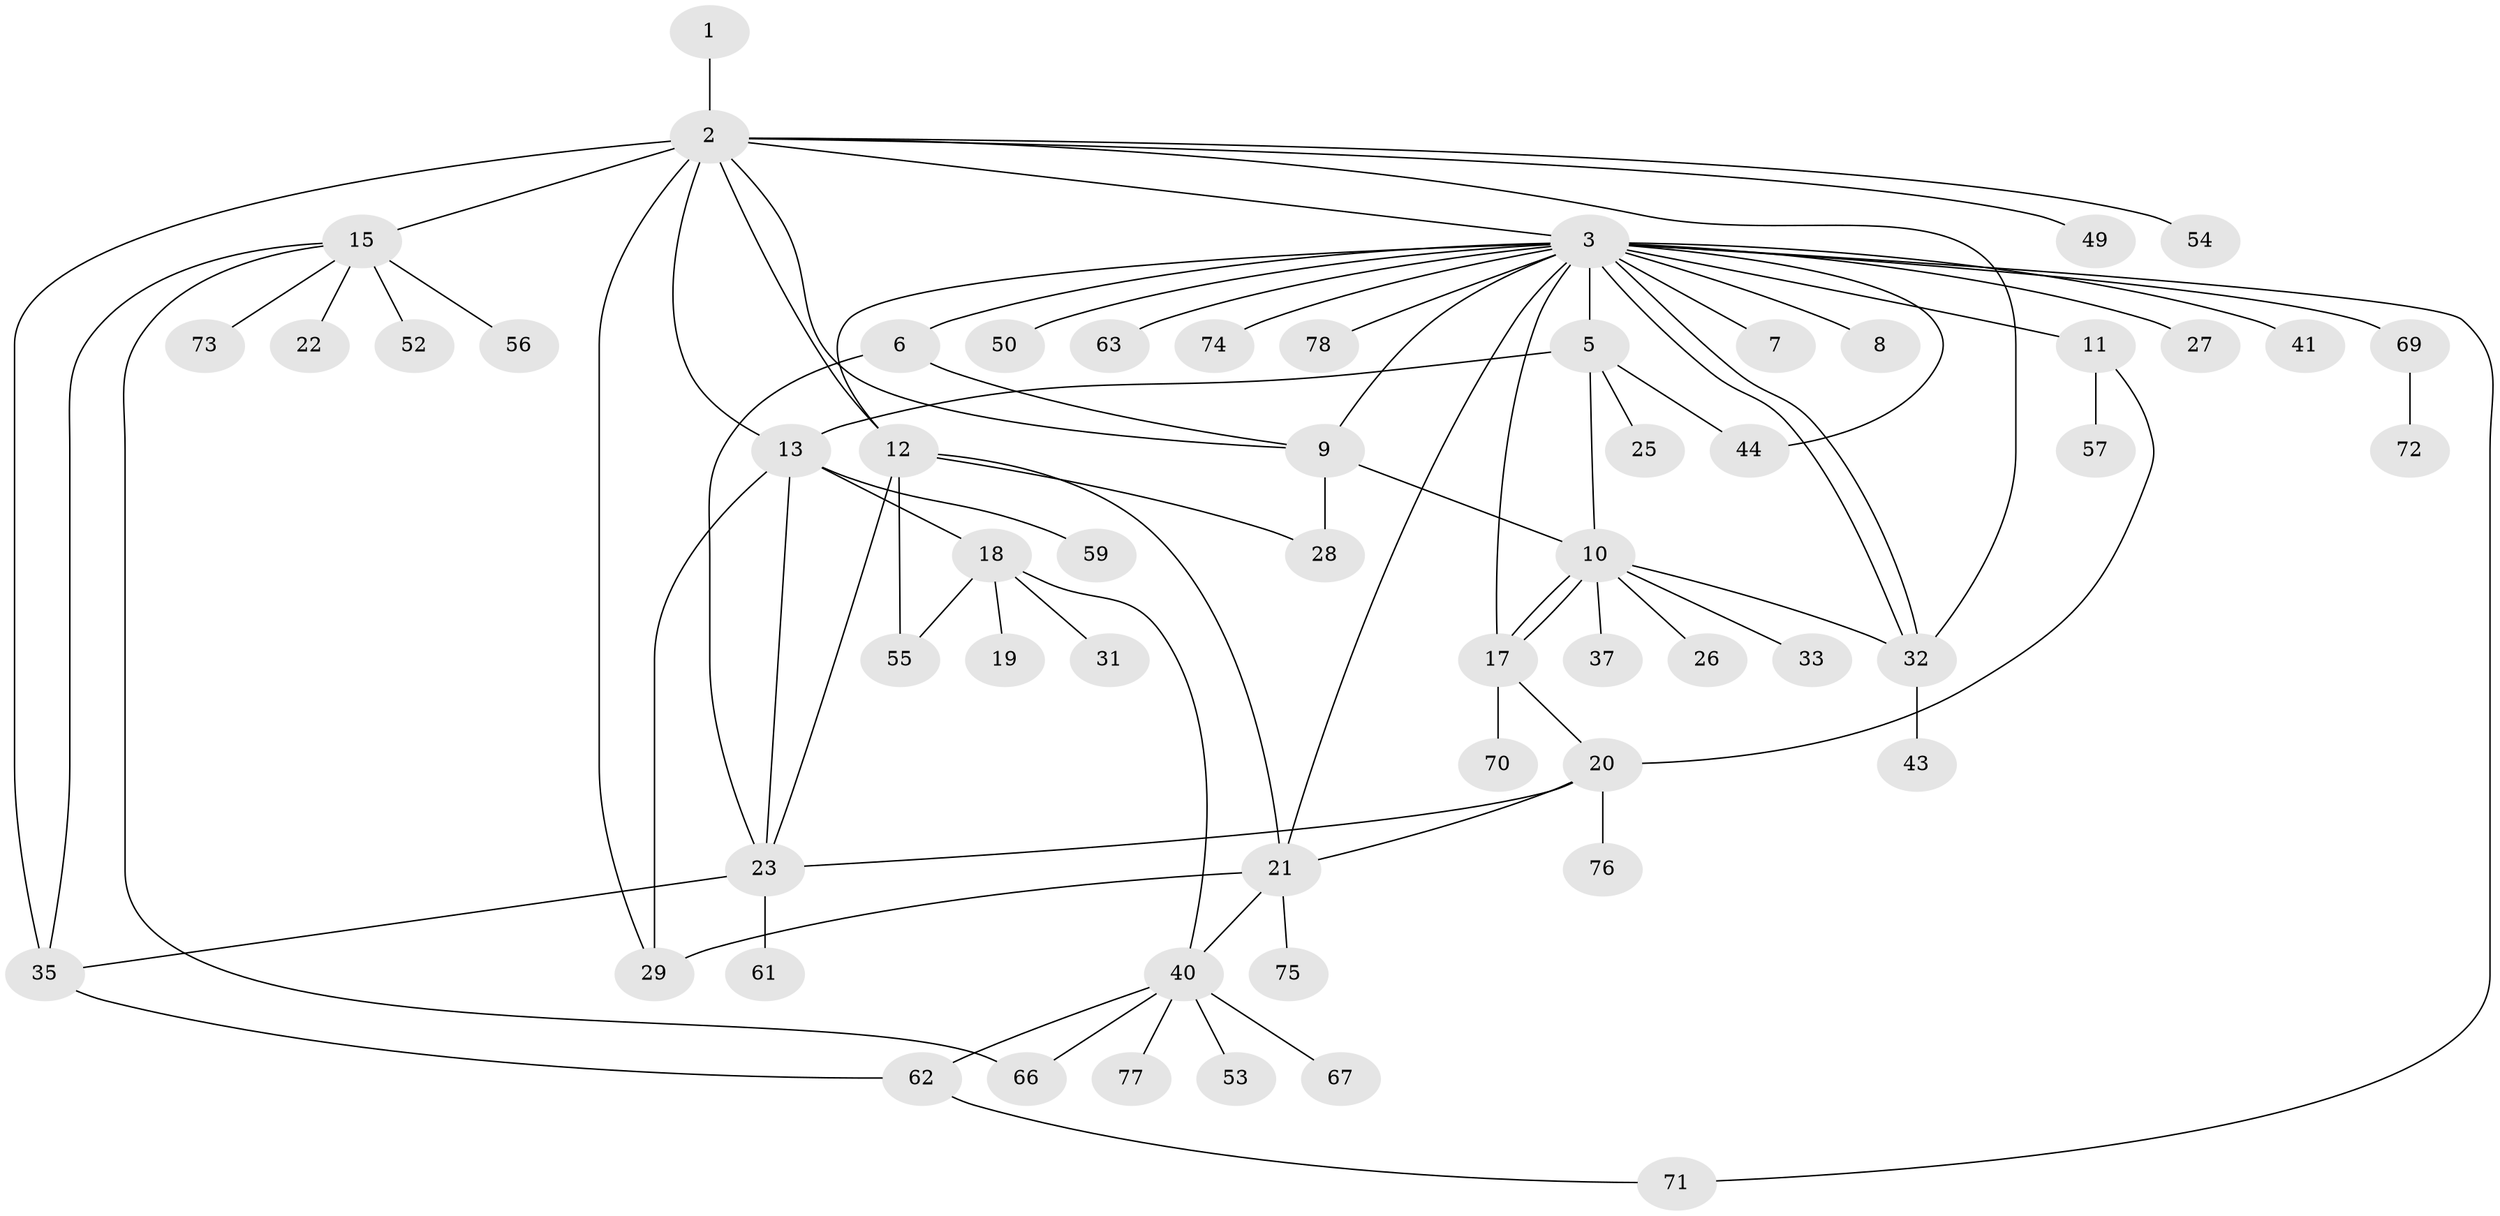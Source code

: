 // original degree distribution, {1: 0.5, 5: 0.02564102564102564, 21: 0.01282051282051282, 9: 0.02564102564102564, 4: 0.02564102564102564, 2: 0.1794871794871795, 6: 0.11538461538461539, 8: 0.01282051282051282, 3: 0.10256410256410256}
// Generated by graph-tools (version 1.1) at 2025/11/02/27/25 16:11:11]
// undirected, 58 vertices, 84 edges
graph export_dot {
graph [start="1"]
  node [color=gray90,style=filled];
  1;
  2 [super="+4"];
  3 [super="+24"];
  5 [super="+16"];
  6 [super="+14"];
  7;
  8;
  9 [super="+58"];
  10 [super="+34"];
  11 [super="+48"];
  12 [super="+39"];
  13 [super="+64"];
  15 [super="+30"];
  17 [super="+47"];
  18 [super="+42"];
  19;
  20 [super="+46"];
  21 [super="+65"];
  22;
  23 [super="+51"];
  25;
  26;
  27;
  28;
  29 [super="+60"];
  31;
  32 [super="+38"];
  33;
  35 [super="+36"];
  37;
  40 [super="+45"];
  41;
  43;
  44 [super="+68"];
  49;
  50;
  52;
  53;
  54;
  55;
  56;
  57;
  59;
  61;
  62;
  63;
  66;
  67;
  69;
  70;
  71;
  72;
  73;
  74;
  75;
  76;
  77;
  78;
  1 -- 2;
  2 -- 3;
  2 -- 15 [weight=2];
  2 -- 54;
  2 -- 32;
  2 -- 9;
  2 -- 13;
  2 -- 49;
  2 -- 29;
  2 -- 35;
  2 -- 12;
  3 -- 5;
  3 -- 6;
  3 -- 7;
  3 -- 8;
  3 -- 9;
  3 -- 11;
  3 -- 12;
  3 -- 17;
  3 -- 21;
  3 -- 27;
  3 -- 32;
  3 -- 32;
  3 -- 41;
  3 -- 44;
  3 -- 50;
  3 -- 63;
  3 -- 69;
  3 -- 71;
  3 -- 74;
  3 -- 78;
  5 -- 10;
  5 -- 44;
  5 -- 25;
  5 -- 13;
  6 -- 9;
  6 -- 23;
  9 -- 10;
  9 -- 28;
  10 -- 17;
  10 -- 17;
  10 -- 26;
  10 -- 33;
  10 -- 37;
  10 -- 32;
  11 -- 20;
  11 -- 57;
  12 -- 21;
  12 -- 55;
  12 -- 23;
  12 -- 28;
  13 -- 18;
  13 -- 23;
  13 -- 59;
  13 -- 29;
  15 -- 22;
  15 -- 35;
  15 -- 52;
  15 -- 56;
  15 -- 66;
  15 -- 73;
  17 -- 20;
  17 -- 70;
  18 -- 19;
  18 -- 31;
  18 -- 55;
  18 -- 40;
  20 -- 21;
  20 -- 76;
  20 -- 23;
  21 -- 29;
  21 -- 40;
  21 -- 75;
  23 -- 35;
  23 -- 61;
  32 -- 43;
  35 -- 62;
  40 -- 53;
  40 -- 66;
  40 -- 67;
  40 -- 77;
  40 -- 62;
  62 -- 71;
  69 -- 72;
}
